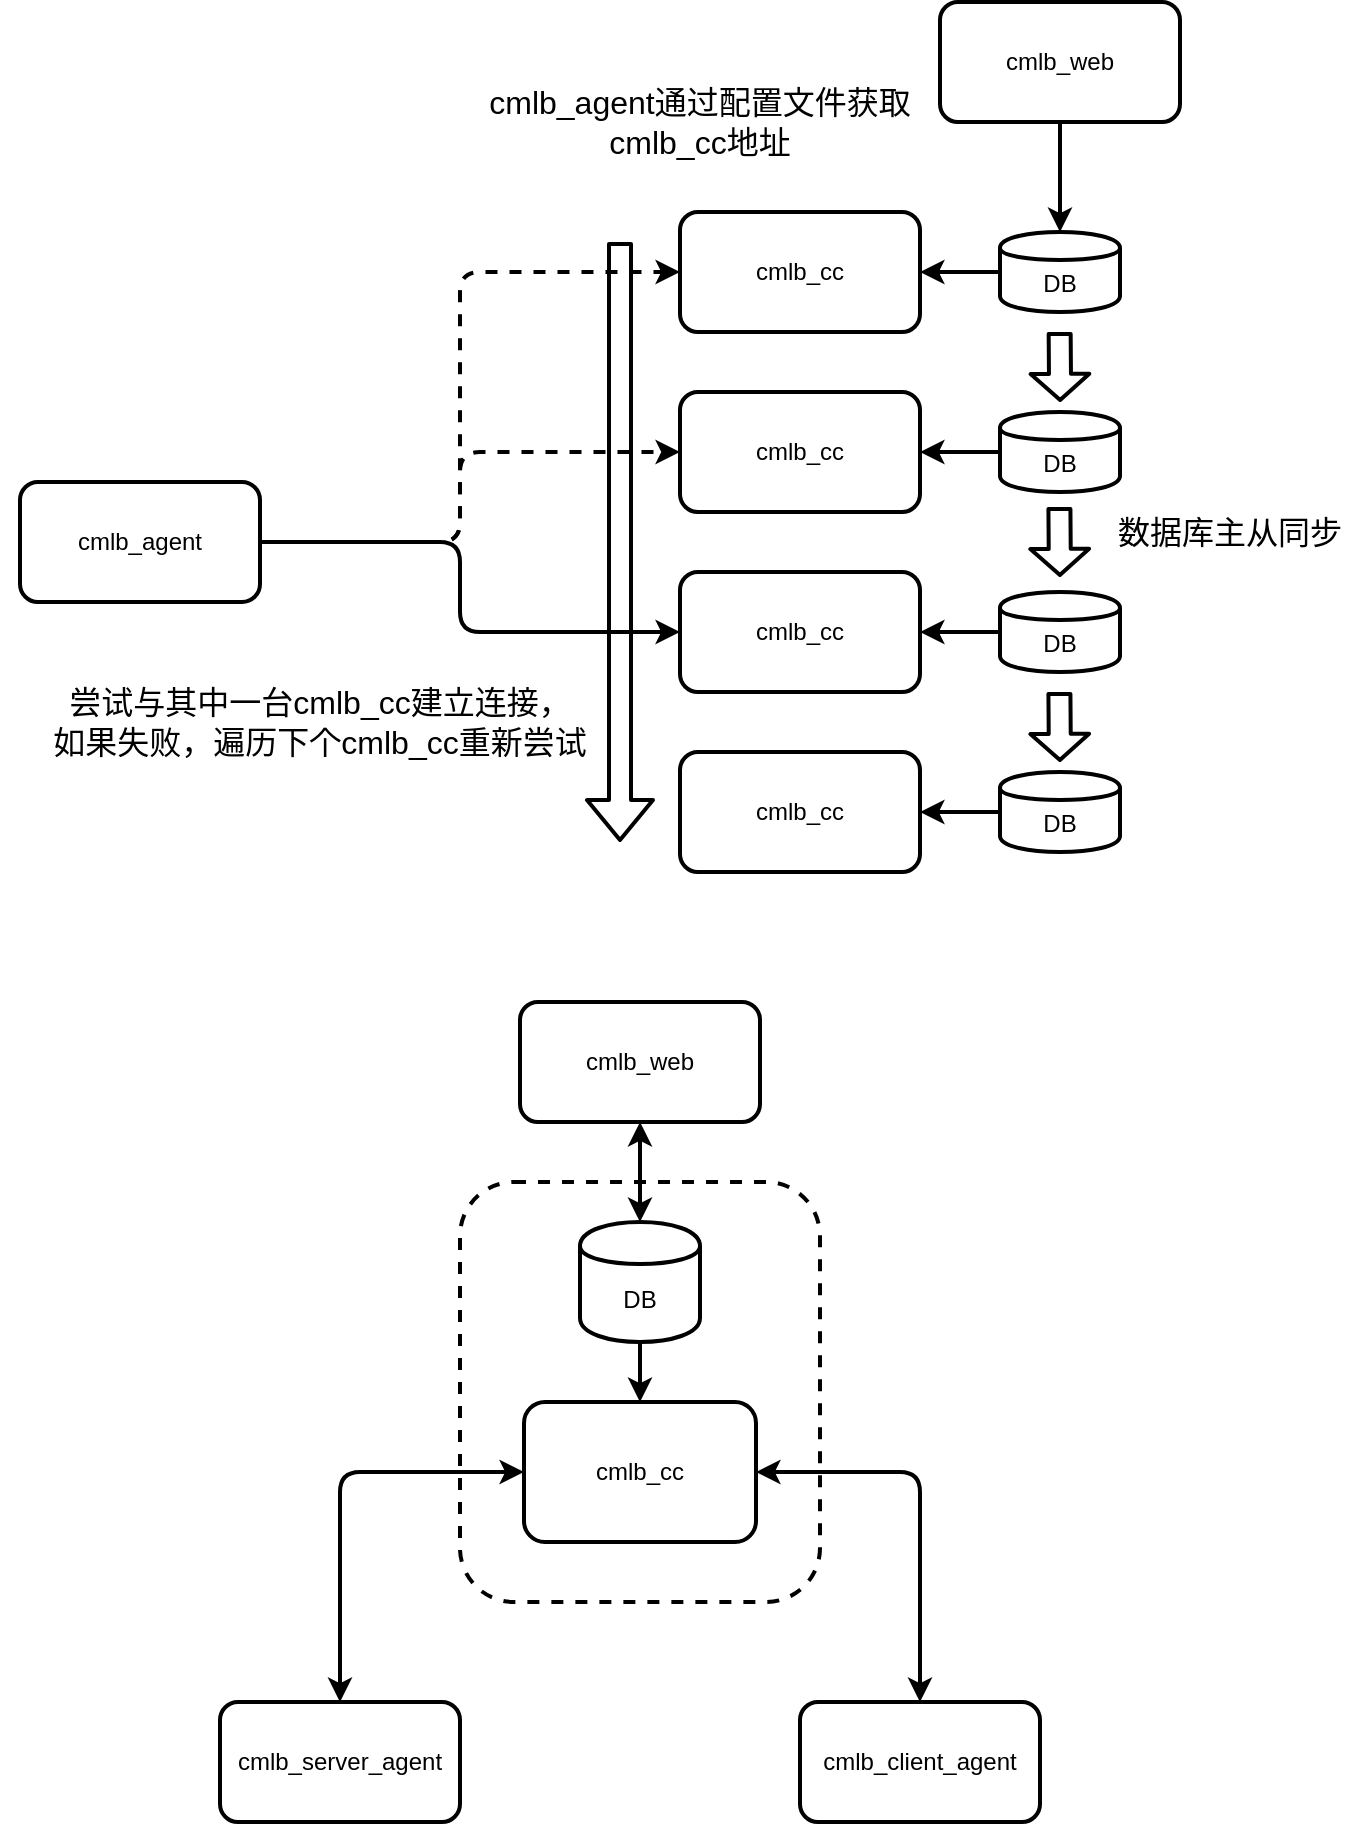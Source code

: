 <mxfile version="12.4.7" type="github"><diagram id="u8bXugtWatp23Iv0vwfe" name="Page-1"><mxGraphModel dx="1408" dy="699" grid="1" gridSize="10" guides="1" tooltips="1" connect="1" arrows="1" fold="1" page="1" pageScale="1" pageWidth="827" pageHeight="1169" math="0" shadow="0"><root><mxCell id="0"/><mxCell id="1" parent="0"/><mxCell id="dtwIk4Yjl6rf7FJ_BkND-25" value="" style="rounded=1;whiteSpace=wrap;html=1;strokeWidth=2;dashed=1;" parent="1" vertex="1"><mxGeometry x="300" y="620" width="180" height="210" as="geometry"/></mxCell><mxCell id="dtwIk4Yjl6rf7FJ_BkND-1" value="cmlb_agent" style="rounded=1;whiteSpace=wrap;html=1;strokeWidth=2;" parent="1" vertex="1"><mxGeometry x="80" y="270" width="120" height="60" as="geometry"/></mxCell><mxCell id="dtwIk4Yjl6rf7FJ_BkND-2" value="cmlb_cc" style="rounded=1;whiteSpace=wrap;html=1;strokeWidth=2;" parent="1" vertex="1"><mxGeometry x="410" y="135" width="120" height="60" as="geometry"/></mxCell><mxCell id="dtwIk4Yjl6rf7FJ_BkND-3" value="cmlb_cc" style="rounded=1;whiteSpace=wrap;html=1;strokeWidth=2;" parent="1" vertex="1"><mxGeometry x="410" y="225" width="120" height="60" as="geometry"/></mxCell><mxCell id="dtwIk4Yjl6rf7FJ_BkND-4" value="cmlb_cc" style="rounded=1;whiteSpace=wrap;html=1;strokeWidth=2;" parent="1" vertex="1"><mxGeometry x="410" y="315" width="120" height="60" as="geometry"/></mxCell><mxCell id="dtwIk4Yjl6rf7FJ_BkND-5" value="cmlb_cc" style="rounded=1;whiteSpace=wrap;html=1;strokeWidth=2;" parent="1" vertex="1"><mxGeometry x="410" y="405" width="120" height="60" as="geometry"/></mxCell><mxCell id="dtwIk4Yjl6rf7FJ_BkND-7" value="cmlb_web" style="rounded=1;whiteSpace=wrap;html=1;strokeWidth=2;" parent="1" vertex="1"><mxGeometry x="330" y="530" width="120" height="60" as="geometry"/></mxCell><mxCell id="dtwIk4Yjl6rf7FJ_BkND-8" value="cmlb_cc" style="rounded=1;whiteSpace=wrap;html=1;gradientColor=none;strokeWidth=2;" parent="1" vertex="1"><mxGeometry x="332" y="730" width="116" height="70" as="geometry"/></mxCell><mxCell id="dtwIk4Yjl6rf7FJ_BkND-9" value="DB" style="shape=cylinder;whiteSpace=wrap;html=1;boundedLbl=1;backgroundOutline=1;strokeWidth=2;" parent="1" vertex="1"><mxGeometry x="360" y="640" width="60" height="60" as="geometry"/></mxCell><mxCell id="dtwIk4Yjl6rf7FJ_BkND-10" value="cmlb_server_agent" style="rounded=1;whiteSpace=wrap;html=1;strokeWidth=2;" parent="1" vertex="1"><mxGeometry x="180" y="880" width="120" height="60" as="geometry"/></mxCell><mxCell id="dtwIk4Yjl6rf7FJ_BkND-11" value="cmlb_client_agent" style="rounded=1;whiteSpace=wrap;html=1;strokeWidth=2;" parent="1" vertex="1"><mxGeometry x="470" y="880" width="120" height="60" as="geometry"/></mxCell><mxCell id="dtwIk4Yjl6rf7FJ_BkND-12" value="" style="endArrow=classic;startArrow=classic;html=1;exitX=0.5;exitY=0;exitDx=0;exitDy=0;entryX=0;entryY=0.5;entryDx=0;entryDy=0;strokeWidth=2;" parent="1" source="dtwIk4Yjl6rf7FJ_BkND-10" target="dtwIk4Yjl6rf7FJ_BkND-8" edge="1"><mxGeometry width="50" height="50" relative="1" as="geometry"><mxPoint x="190" y="1100" as="sourcePoint"/><mxPoint x="240" y="1050" as="targetPoint"/><Array as="points"><mxPoint x="240" y="765"/></Array></mxGeometry></mxCell><mxCell id="dtwIk4Yjl6rf7FJ_BkND-13" value="" style="endArrow=classic;startArrow=classic;html=1;entryX=1;entryY=0.5;entryDx=0;entryDy=0;exitX=0.5;exitY=0;exitDx=0;exitDy=0;strokeWidth=2;" parent="1" source="dtwIk4Yjl6rf7FJ_BkND-11" target="dtwIk4Yjl6rf7FJ_BkND-8" edge="1"><mxGeometry width="50" height="50" relative="1" as="geometry"><mxPoint x="380" y="1060" as="sourcePoint"/><mxPoint x="430" y="1010" as="targetPoint"/><Array as="points"><mxPoint x="530" y="765"/></Array></mxGeometry></mxCell><mxCell id="dtwIk4Yjl6rf7FJ_BkND-14" value="" style="endArrow=classic;startArrow=classic;html=1;strokeWidth=2;exitX=0.5;exitY=0;exitDx=0;exitDy=0;" parent="1" source="dtwIk4Yjl6rf7FJ_BkND-9" target="dtwIk4Yjl6rf7FJ_BkND-7" edge="1"><mxGeometry width="50" height="50" relative="1" as="geometry"><mxPoint x="540" y="720" as="sourcePoint"/><mxPoint x="590" y="670" as="targetPoint"/></mxGeometry></mxCell><mxCell id="dtwIk4Yjl6rf7FJ_BkND-15" value="" style="endArrow=classic;html=1;strokeWidth=2;exitX=0.5;exitY=1;exitDx=0;exitDy=0;" parent="1" source="dtwIk4Yjl6rf7FJ_BkND-9" target="dtwIk4Yjl6rf7FJ_BkND-8" edge="1"><mxGeometry width="50" height="50" relative="1" as="geometry"><mxPoint x="30" y="820" as="sourcePoint"/><mxPoint x="80" y="770" as="targetPoint"/></mxGeometry></mxCell><mxCell id="dtwIk4Yjl6rf7FJ_BkND-18" value="" style="shape=flexArrow;endArrow=classic;html=1;strokeWidth=2;" parent="1" edge="1"><mxGeometry width="50" height="50" relative="1" as="geometry"><mxPoint x="380" y="150" as="sourcePoint"/><mxPoint x="380" y="450" as="targetPoint"/></mxGeometry></mxCell><mxCell id="dtwIk4Yjl6rf7FJ_BkND-19" value="&lt;font style=&quot;font-size: 16px&quot;&gt;尝试与其中一台cmlb_cc建立连接，&lt;br&gt;如果失败，遍历下个cmlb_cc重新尝试&lt;/font&gt;" style="text;html=1;strokeColor=none;fillColor=none;align=center;verticalAlign=middle;whiteSpace=wrap;rounded=0;" parent="1" vertex="1"><mxGeometry x="70" y="360" width="320" height="60" as="geometry"/></mxCell><mxCell id="dtwIk4Yjl6rf7FJ_BkND-21" value="" style="edgeStyle=elbowEdgeStyle;elbow=horizontal;endArrow=classic;html=1;strokeWidth=2;exitX=1;exitY=0.5;exitDx=0;exitDy=0;dashed=1;" parent="1" source="dtwIk4Yjl6rf7FJ_BkND-1" target="dtwIk4Yjl6rf7FJ_BkND-2" edge="1"><mxGeometry width="50" height="50" relative="1" as="geometry"><mxPoint x="160" y="480" as="sourcePoint"/><mxPoint x="210" y="430" as="targetPoint"/><Array as="points"><mxPoint x="300" y="230"/></Array></mxGeometry></mxCell><mxCell id="dtwIk4Yjl6rf7FJ_BkND-22" value="" style="edgeStyle=elbowEdgeStyle;elbow=horizontal;endArrow=classic;html=1;strokeWidth=2;entryX=0;entryY=0.5;entryDx=0;entryDy=0;dashed=1;" parent="1" target="dtwIk4Yjl6rf7FJ_BkND-3" edge="1"><mxGeometry width="50" height="50" relative="1" as="geometry"><mxPoint x="200" y="300" as="sourcePoint"/><mxPoint x="180" y="470" as="targetPoint"/><Array as="points"><mxPoint x="300" y="280"/></Array></mxGeometry></mxCell><mxCell id="dtwIk4Yjl6rf7FJ_BkND-23" value="" style="edgeStyle=elbowEdgeStyle;elbow=horizontal;endArrow=classic;html=1;strokeWidth=2;entryX=0;entryY=0.5;entryDx=0;entryDy=0;" parent="1" target="dtwIk4Yjl6rf7FJ_BkND-4" edge="1"><mxGeometry width="50" height="50" relative="1" as="geometry"><mxPoint x="200" y="300" as="sourcePoint"/><mxPoint x="250" y="400" as="targetPoint"/><Array as="points"><mxPoint x="300" y="320"/></Array></mxGeometry></mxCell><mxCell id="dtwIk4Yjl6rf7FJ_BkND-24" value="&lt;span style=&quot;font-size: 16px&quot;&gt;cmlb_agent通过配置文件获取&lt;br&gt;cmlb_cc地址&lt;/span&gt;" style="text;html=1;strokeColor=none;fillColor=none;align=center;verticalAlign=middle;whiteSpace=wrap;rounded=0;" parent="1" vertex="1"><mxGeometry x="260" y="60" width="320" height="60" as="geometry"/></mxCell><mxCell id="dtwIk4Yjl6rf7FJ_BkND-42" value="" style="edgeStyle=orthogonalEdgeStyle;rounded=0;orthogonalLoop=1;jettySize=auto;html=1;strokeWidth=2;" parent="1" source="dtwIk4Yjl6rf7FJ_BkND-27" target="dtwIk4Yjl6rf7FJ_BkND-3" edge="1"><mxGeometry relative="1" as="geometry"/></mxCell><mxCell id="dtwIk4Yjl6rf7FJ_BkND-27" value="DB" style="shape=cylinder;whiteSpace=wrap;html=1;boundedLbl=1;backgroundOutline=1;strokeWidth=2;" parent="1" vertex="1"><mxGeometry x="570" y="235" width="60" height="40" as="geometry"/></mxCell><mxCell id="dtwIk4Yjl6rf7FJ_BkND-28" value="DB" style="shape=cylinder;whiteSpace=wrap;html=1;boundedLbl=1;backgroundOutline=1;strokeWidth=2;" parent="1" vertex="1"><mxGeometry x="570" y="145" width="60" height="40" as="geometry"/></mxCell><mxCell id="dtwIk4Yjl6rf7FJ_BkND-43" value="" style="edgeStyle=orthogonalEdgeStyle;rounded=0;orthogonalLoop=1;jettySize=auto;html=1;strokeWidth=2;" parent="1" source="dtwIk4Yjl6rf7FJ_BkND-29" target="dtwIk4Yjl6rf7FJ_BkND-4" edge="1"><mxGeometry relative="1" as="geometry"/></mxCell><mxCell id="dtwIk4Yjl6rf7FJ_BkND-29" value="DB" style="shape=cylinder;whiteSpace=wrap;html=1;boundedLbl=1;backgroundOutline=1;strokeWidth=2;" parent="1" vertex="1"><mxGeometry x="570" y="325" width="60" height="40" as="geometry"/></mxCell><mxCell id="dtwIk4Yjl6rf7FJ_BkND-44" value="" style="edgeStyle=orthogonalEdgeStyle;rounded=0;orthogonalLoop=1;jettySize=auto;html=1;strokeWidth=2;" parent="1" source="dtwIk4Yjl6rf7FJ_BkND-30" target="dtwIk4Yjl6rf7FJ_BkND-5" edge="1"><mxGeometry relative="1" as="geometry"/></mxCell><mxCell id="dtwIk4Yjl6rf7FJ_BkND-30" value="DB" style="shape=cylinder;whiteSpace=wrap;html=1;boundedLbl=1;backgroundOutline=1;strokeWidth=2;" parent="1" vertex="1"><mxGeometry x="570" y="415" width="60" height="40" as="geometry"/></mxCell><mxCell id="dtwIk4Yjl6rf7FJ_BkND-31" value="" style="shape=flexArrow;endArrow=classic;html=1;strokeWidth=2;endWidth=16.376;endSize=3.683;" parent="1" edge="1"><mxGeometry width="50" height="50" relative="1" as="geometry"><mxPoint x="599.83" y="195" as="sourcePoint"/><mxPoint x="600.08" y="230" as="targetPoint"/></mxGeometry></mxCell><mxCell id="dtwIk4Yjl6rf7FJ_BkND-32" value="" style="shape=flexArrow;endArrow=classic;html=1;strokeWidth=2;endWidth=16.376;endSize=3.683;" parent="1" edge="1"><mxGeometry width="50" height="50" relative="1" as="geometry"><mxPoint x="599.71" y="282.5" as="sourcePoint"/><mxPoint x="599.96" y="317.5" as="targetPoint"/></mxGeometry></mxCell><mxCell id="dtwIk4Yjl6rf7FJ_BkND-33" value="" style="shape=flexArrow;endArrow=classic;html=1;strokeWidth=2;endWidth=16.376;endSize=3.683;" parent="1" edge="1"><mxGeometry width="50" height="50" relative="1" as="geometry"><mxPoint x="599.71" y="375" as="sourcePoint"/><mxPoint x="599.96" y="410" as="targetPoint"/></mxGeometry></mxCell><mxCell id="dtwIk4Yjl6rf7FJ_BkND-36" value="cmlb_web" style="rounded=1;whiteSpace=wrap;html=1;strokeWidth=2;" parent="1" vertex="1"><mxGeometry x="540" y="30" width="120" height="60" as="geometry"/></mxCell><mxCell id="dtwIk4Yjl6rf7FJ_BkND-38" value="" style="endArrow=classic;html=1;strokeWidth=2;exitX=0.5;exitY=1;exitDx=0;exitDy=0;entryX=0.5;entryY=0;entryDx=0;entryDy=0;" parent="1" source="dtwIk4Yjl6rf7FJ_BkND-36" target="dtwIk4Yjl6rf7FJ_BkND-28" edge="1"><mxGeometry width="50" height="50" relative="1" as="geometry"><mxPoint x="670" y="180" as="sourcePoint"/><mxPoint x="720" y="130" as="targetPoint"/></mxGeometry></mxCell><mxCell id="dtwIk4Yjl6rf7FJ_BkND-40" value="&lt;span style=&quot;font-size: 16px&quot;&gt;数据库主从同步&lt;/span&gt;" style="text;html=1;strokeColor=none;fillColor=none;align=center;verticalAlign=middle;whiteSpace=wrap;rounded=0;" parent="1" vertex="1"><mxGeometry x="620" y="265" width="130" height="60" as="geometry"/></mxCell><mxCell id="dtwIk4Yjl6rf7FJ_BkND-41" value="" style="endArrow=classic;html=1;strokeWidth=2;exitX=0;exitY=0.5;exitDx=0;exitDy=0;entryX=1;entryY=0.5;entryDx=0;entryDy=0;" parent="1" source="dtwIk4Yjl6rf7FJ_BkND-28" target="dtwIk4Yjl6rf7FJ_BkND-2" edge="1"><mxGeometry width="50" height="50" relative="1" as="geometry"><mxPoint x="800" y="200" as="sourcePoint"/><mxPoint x="850" y="150" as="targetPoint"/></mxGeometry></mxCell></root></mxGraphModel></diagram></mxfile>